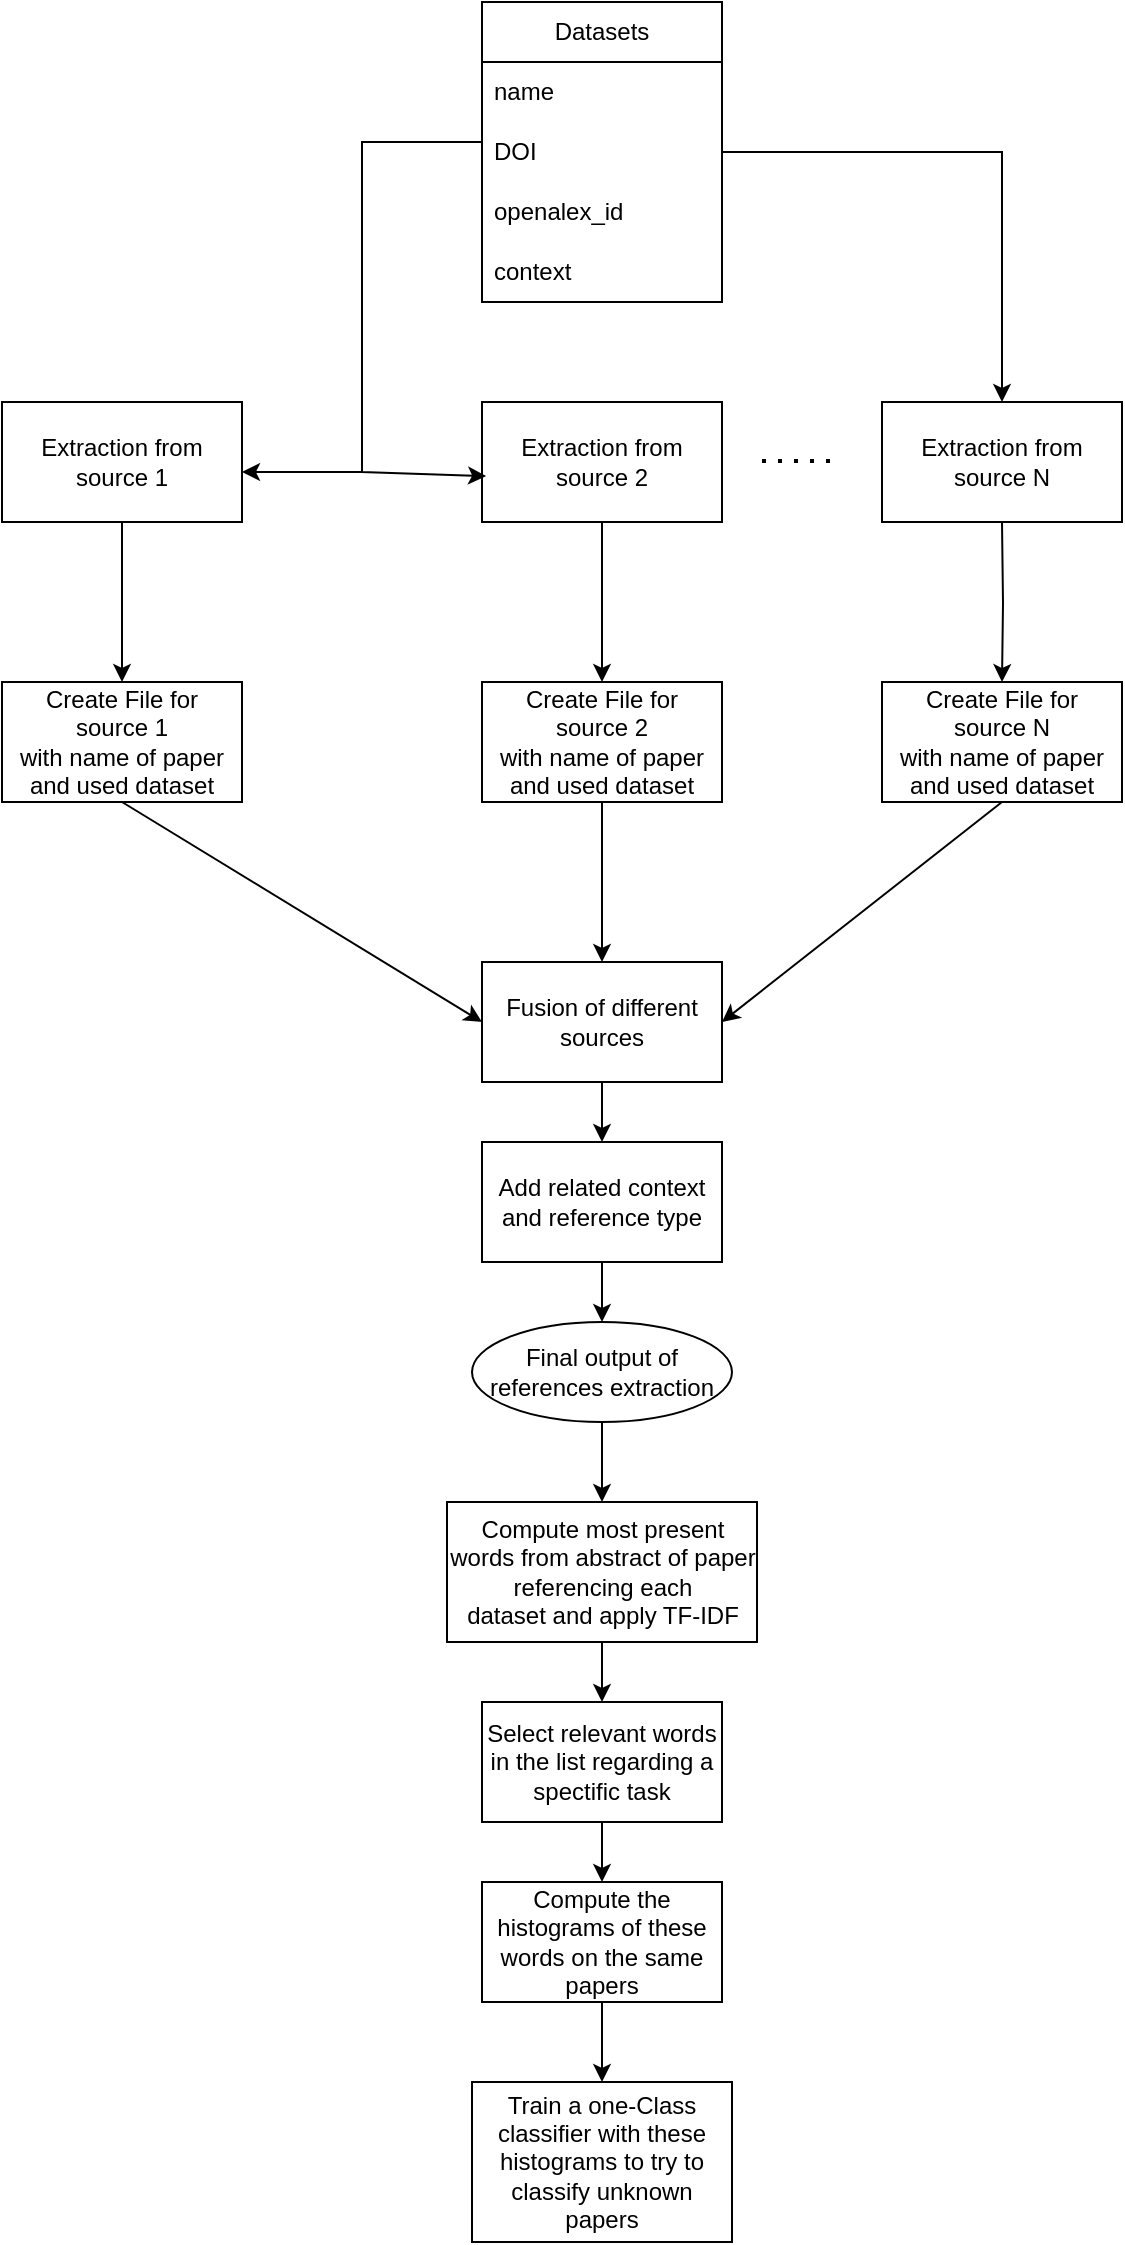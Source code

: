 <mxfile version="20.8.23" type="device"><diagram name="Page-1" id="1agujkBIoSXkdQ-ckU41"><mxGraphModel dx="1360" dy="729" grid="1" gridSize="10" guides="1" tooltips="1" connect="1" arrows="1" fold="1" page="1" pageScale="1" pageWidth="827" pageHeight="1169" math="0" shadow="0"><root><mxCell id="0"/><mxCell id="1" parent="0"/><mxCell id="6e5C0Vk_ze5wHyOJudkT-1" value="Datasets" style="swimlane;fontStyle=0;childLayout=stackLayout;horizontal=1;startSize=30;horizontalStack=0;resizeParent=1;resizeParentMax=0;resizeLast=0;collapsible=1;marginBottom=0;whiteSpace=wrap;html=1;verticalAlign=middle;" parent="1" vertex="1"><mxGeometry x="360" width="120" height="150" as="geometry"/></mxCell><mxCell id="6e5C0Vk_ze5wHyOJudkT-2" value="name" style="text;strokeColor=none;fillColor=none;align=left;verticalAlign=middle;spacingLeft=4;spacingRight=4;overflow=hidden;points=[[0,0.5],[1,0.5]];portConstraint=eastwest;rotatable=0;whiteSpace=wrap;html=1;" parent="6e5C0Vk_ze5wHyOJudkT-1" vertex="1"><mxGeometry y="30" width="120" height="30" as="geometry"/></mxCell><mxCell id="6e5C0Vk_ze5wHyOJudkT-3" value="DOI" style="text;strokeColor=none;fillColor=none;align=left;verticalAlign=middle;spacingLeft=4;spacingRight=4;overflow=hidden;points=[[0,0.5],[1,0.5]];portConstraint=eastwest;rotatable=0;whiteSpace=wrap;html=1;" parent="6e5C0Vk_ze5wHyOJudkT-1" vertex="1"><mxGeometry y="60" width="120" height="30" as="geometry"/></mxCell><mxCell id="6e5C0Vk_ze5wHyOJudkT-4" value="openalex_id" style="text;strokeColor=none;fillColor=none;align=left;verticalAlign=middle;spacingLeft=4;spacingRight=4;overflow=hidden;points=[[0,0.5],[1,0.5]];portConstraint=eastwest;rotatable=0;whiteSpace=wrap;html=1;" parent="6e5C0Vk_ze5wHyOJudkT-1" vertex="1"><mxGeometry y="90" width="120" height="30" as="geometry"/></mxCell><mxCell id="6e5C0Vk_ze5wHyOJudkT-5" value="context" style="text;strokeColor=none;fillColor=none;align=left;verticalAlign=middle;spacingLeft=4;spacingRight=4;overflow=hidden;points=[[0,0.5],[1,0.5]];portConstraint=eastwest;rotatable=0;whiteSpace=wrap;html=1;" parent="6e5C0Vk_ze5wHyOJudkT-1" vertex="1"><mxGeometry y="120" width="120" height="30" as="geometry"/></mxCell><mxCell id="6e5C0Vk_ze5wHyOJudkT-29" value="" style="edgeStyle=orthogonalEdgeStyle;rounded=0;orthogonalLoop=1;jettySize=auto;html=1;" parent="1" source="6e5C0Vk_ze5wHyOJudkT-10" target="6e5C0Vk_ze5wHyOJudkT-28" edge="1"><mxGeometry relative="1" as="geometry"/></mxCell><mxCell id="6e5C0Vk_ze5wHyOJudkT-10" value="Extraction from source 1" style="rounded=0;whiteSpace=wrap;html=1;" parent="1" vertex="1"><mxGeometry x="120" y="200" width="120" height="60" as="geometry"/></mxCell><mxCell id="6e5C0Vk_ze5wHyOJudkT-43" value="" style="edgeStyle=orthogonalEdgeStyle;rounded=0;orthogonalLoop=1;jettySize=auto;html=1;" parent="1" source="6e5C0Vk_ze5wHyOJudkT-11" target="6e5C0Vk_ze5wHyOJudkT-32" edge="1"><mxGeometry relative="1" as="geometry"/></mxCell><mxCell id="6e5C0Vk_ze5wHyOJudkT-11" value="Extraction from source 2" style="rounded=0;whiteSpace=wrap;html=1;" parent="1" vertex="1"><mxGeometry x="360" y="200" width="120" height="60" as="geometry"/></mxCell><mxCell id="6e5C0Vk_ze5wHyOJudkT-12" value="Extraction from source N" style="rounded=0;whiteSpace=wrap;html=1;" parent="1" vertex="1"><mxGeometry x="560" y="200" width="120" height="60" as="geometry"/></mxCell><mxCell id="6e5C0Vk_ze5wHyOJudkT-13" value="" style="endArrow=none;dashed=1;html=1;dashPattern=1 3;strokeWidth=2;rounded=0;" parent="1" edge="1"><mxGeometry width="50" height="50" relative="1" as="geometry"><mxPoint x="500" y="229.5" as="sourcePoint"/><mxPoint x="540" y="229.5" as="targetPoint"/></mxGeometry></mxCell><mxCell id="6e5C0Vk_ze5wHyOJudkT-21" value="" style="endArrow=classic;html=1;rounded=0;exitX=0;exitY=0.5;exitDx=0;exitDy=0;" parent="1" edge="1"><mxGeometry width="50" height="50" relative="1" as="geometry"><mxPoint x="360" y="70" as="sourcePoint"/><mxPoint x="240" y="235" as="targetPoint"/><Array as="points"><mxPoint x="300" y="70"/><mxPoint x="300" y="235"/></Array></mxGeometry></mxCell><mxCell id="6e5C0Vk_ze5wHyOJudkT-22" value="" style="endArrow=classic;html=1;rounded=0;exitX=0;exitY=0.5;exitDx=0;exitDy=0;entryX=0.017;entryY=0.617;entryDx=0;entryDy=0;entryPerimeter=0;" parent="1" target="6e5C0Vk_ze5wHyOJudkT-11" edge="1"><mxGeometry width="50" height="50" relative="1" as="geometry"><mxPoint x="360" y="70" as="sourcePoint"/><mxPoint x="330" y="240" as="targetPoint"/><Array as="points"><mxPoint x="300" y="70"/><mxPoint x="300" y="235"/></Array></mxGeometry></mxCell><mxCell id="6e5C0Vk_ze5wHyOJudkT-23" value="" style="endArrow=classic;html=1;rounded=0;exitX=1;exitY=0.5;exitDx=0;exitDy=0;entryX=0.5;entryY=0;entryDx=0;entryDy=0;" parent="1" source="6e5C0Vk_ze5wHyOJudkT-3" target="6e5C0Vk_ze5wHyOJudkT-12" edge="1"><mxGeometry width="50" height="50" relative="1" as="geometry"><mxPoint x="390" y="420" as="sourcePoint"/><mxPoint x="440" y="370" as="targetPoint"/><Array as="points"><mxPoint x="620" y="75"/></Array></mxGeometry></mxCell><mxCell id="6e5C0Vk_ze5wHyOJudkT-28" value="&lt;div&gt;Create File for &lt;br&gt;&lt;/div&gt;&lt;div&gt;source 1&lt;/div&gt;&lt;div&gt;with name of paper and used dataset&lt;/div&gt;" style="whiteSpace=wrap;html=1;rounded=0;" parent="1" vertex="1"><mxGeometry x="120" y="340" width="120" height="60" as="geometry"/></mxCell><mxCell id="6e5C0Vk_ze5wHyOJudkT-42" value="" style="edgeStyle=orthogonalEdgeStyle;rounded=0;orthogonalLoop=1;jettySize=auto;html=1;" parent="1" source="6e5C0Vk_ze5wHyOJudkT-32" target="6e5C0Vk_ze5wHyOJudkT-39" edge="1"><mxGeometry relative="1" as="geometry"/></mxCell><mxCell id="6e5C0Vk_ze5wHyOJudkT-32" value="&lt;div&gt;Create File for &lt;br&gt;&lt;/div&gt;&lt;div&gt;source 2&lt;br&gt;&lt;/div&gt;&lt;div&gt;with name of paper and used dataset&lt;/div&gt;" style="whiteSpace=wrap;html=1;rounded=0;" parent="1" vertex="1"><mxGeometry x="360" y="340" width="120" height="60" as="geometry"/></mxCell><mxCell id="6e5C0Vk_ze5wHyOJudkT-33" value="" style="edgeStyle=orthogonalEdgeStyle;rounded=0;orthogonalLoop=1;jettySize=auto;html=1;" parent="1" target="6e5C0Vk_ze5wHyOJudkT-34" edge="1"><mxGeometry relative="1" as="geometry"><mxPoint x="620" y="260" as="sourcePoint"/></mxGeometry></mxCell><mxCell id="6e5C0Vk_ze5wHyOJudkT-34" value="&lt;div&gt;Create File for &lt;br&gt;&lt;/div&gt;&lt;div&gt;source N&lt;br&gt;&lt;/div&gt;&lt;div&gt;with name of paper and used dataset&lt;/div&gt;" style="whiteSpace=wrap;html=1;rounded=0;" parent="1" vertex="1"><mxGeometry x="560" y="340" width="120" height="60" as="geometry"/></mxCell><mxCell id="6e5C0Vk_ze5wHyOJudkT-38" value="" style="endArrow=classic;html=1;rounded=0;entryX=0;entryY=0.5;entryDx=0;entryDy=0;exitX=0.5;exitY=1;exitDx=0;exitDy=0;" parent="1" source="6e5C0Vk_ze5wHyOJudkT-28" target="6e5C0Vk_ze5wHyOJudkT-39" edge="1"><mxGeometry width="50" height="50" relative="1" as="geometry"><mxPoint x="390" y="420" as="sourcePoint"/><mxPoint x="440" y="370" as="targetPoint"/></mxGeometry></mxCell><mxCell id="6e5C0Vk_ze5wHyOJudkT-39" value="Fusion of different sources" style="rounded=0;whiteSpace=wrap;html=1;" parent="1" vertex="1"><mxGeometry x="360" y="480" width="120" height="60" as="geometry"/></mxCell><mxCell id="6e5C0Vk_ze5wHyOJudkT-41" value="" style="endArrow=classic;html=1;rounded=0;entryX=1;entryY=0.5;entryDx=0;entryDy=0;exitX=0.5;exitY=1;exitDx=0;exitDy=0;" parent="1" source="6e5C0Vk_ze5wHyOJudkT-34" target="6e5C0Vk_ze5wHyOJudkT-39" edge="1"><mxGeometry width="50" height="50" relative="1" as="geometry"><mxPoint x="390" y="420" as="sourcePoint"/><mxPoint x="440" y="370" as="targetPoint"/></mxGeometry></mxCell><mxCell id="6e5C0Vk_ze5wHyOJudkT-44" value="" style="endArrow=classic;html=1;rounded=0;exitX=0.5;exitY=1;exitDx=0;exitDy=0;" parent="1" source="6e5C0Vk_ze5wHyOJudkT-39" target="6e5C0Vk_ze5wHyOJudkT-45" edge="1"><mxGeometry width="50" height="50" relative="1" as="geometry"><mxPoint x="390" y="630" as="sourcePoint"/><mxPoint x="420" y="600" as="targetPoint"/></mxGeometry></mxCell><mxCell id="6e5C0Vk_ze5wHyOJudkT-45" value="Add related context and reference type" style="rounded=0;whiteSpace=wrap;html=1;" parent="1" vertex="1"><mxGeometry x="360" y="570" width="120" height="60" as="geometry"/></mxCell><mxCell id="6e5C0Vk_ze5wHyOJudkT-46" value="Final output of references extraction" style="ellipse;whiteSpace=wrap;html=1;" parent="1" vertex="1"><mxGeometry x="355" y="660" width="130" height="50" as="geometry"/></mxCell><mxCell id="6e5C0Vk_ze5wHyOJudkT-47" value="" style="endArrow=classic;html=1;rounded=0;entryX=0.5;entryY=0;entryDx=0;entryDy=0;exitX=0.5;exitY=1;exitDx=0;exitDy=0;" parent="1" source="6e5C0Vk_ze5wHyOJudkT-45" target="6e5C0Vk_ze5wHyOJudkT-46" edge="1"><mxGeometry width="50" height="50" relative="1" as="geometry"><mxPoint x="390" y="630" as="sourcePoint"/><mxPoint x="440" y="580" as="targetPoint"/></mxGeometry></mxCell><mxCell id="iNqLiurrrX5-1rUIrx8R-38" value="" style="endArrow=classic;html=1;rounded=0;exitX=0.5;exitY=1;exitDx=0;exitDy=0;" edge="1" parent="1" source="6e5C0Vk_ze5wHyOJudkT-46" target="iNqLiurrrX5-1rUIrx8R-39"><mxGeometry width="50" height="50" relative="1" as="geometry"><mxPoint x="390" y="950" as="sourcePoint"/><mxPoint x="420" y="800" as="targetPoint"/></mxGeometry></mxCell><mxCell id="iNqLiurrrX5-1rUIrx8R-41" value="" style="edgeStyle=orthogonalEdgeStyle;rounded=0;orthogonalLoop=1;jettySize=auto;html=1;" edge="1" parent="1" source="iNqLiurrrX5-1rUIrx8R-39" target="iNqLiurrrX5-1rUIrx8R-40"><mxGeometry relative="1" as="geometry"/></mxCell><mxCell id="iNqLiurrrX5-1rUIrx8R-39" value="&lt;div&gt;Compute most present words from abstract of paper referencing each&lt;/div&gt;&lt;div&gt;dataset and apply TF-IDF&lt;br&gt;&lt;/div&gt;" style="rounded=0;whiteSpace=wrap;html=1;" vertex="1" parent="1"><mxGeometry x="342.5" y="750" width="155" height="70" as="geometry"/></mxCell><mxCell id="iNqLiurrrX5-1rUIrx8R-43" value="" style="edgeStyle=orthogonalEdgeStyle;rounded=0;orthogonalLoop=1;jettySize=auto;html=1;" edge="1" parent="1" source="iNqLiurrrX5-1rUIrx8R-40" target="iNqLiurrrX5-1rUIrx8R-42"><mxGeometry relative="1" as="geometry"/></mxCell><mxCell id="iNqLiurrrX5-1rUIrx8R-40" value="Select relevant words in the list regarding a spectific task" style="rounded=0;whiteSpace=wrap;html=1;" vertex="1" parent="1"><mxGeometry x="360" y="850" width="120" height="60" as="geometry"/></mxCell><mxCell id="iNqLiurrrX5-1rUIrx8R-45" value="" style="edgeStyle=orthogonalEdgeStyle;rounded=0;orthogonalLoop=1;jettySize=auto;html=1;" edge="1" parent="1" source="iNqLiurrrX5-1rUIrx8R-42" target="iNqLiurrrX5-1rUIrx8R-44"><mxGeometry relative="1" as="geometry"/></mxCell><mxCell id="iNqLiurrrX5-1rUIrx8R-42" value="Compute the histograms of these words on the same papers" style="rounded=0;whiteSpace=wrap;html=1;" vertex="1" parent="1"><mxGeometry x="360" y="940" width="120" height="60" as="geometry"/></mxCell><mxCell id="iNqLiurrrX5-1rUIrx8R-44" value="Train a one-Class classifier with these histograms to try to classify unknown papers" style="rounded=0;whiteSpace=wrap;html=1;" vertex="1" parent="1"><mxGeometry x="355" y="1040" width="130" height="80" as="geometry"/></mxCell></root></mxGraphModel></diagram></mxfile>